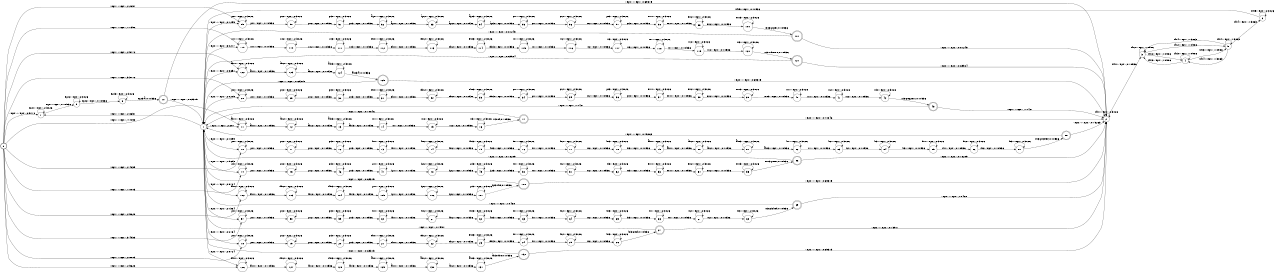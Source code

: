 digraph FST {
rankdir = LR;
size = "8.5,11";
center = 1;
orientation = Portrait;
ranksep = "0.4";
nodesep = "0.25";
0 [label = "0", shape = circle, style = bold, fontsize = 14]
	0 -> 7 [label = "<eps>:<eps>/2.5772", fontsize = 14];
	0 -> 11 [label = "<eps>:<eps>/4.4098", fontsize = 14];
	0 -> 18 [label = "<eps>:<eps>/2.8003", fontsize = 14];
	0 -> 28 [label = "<eps>:<eps>/3.3112", fontsize = 14];
	0 -> 44 [label = "<eps>:<eps>/1.0003", fontsize = 14];
	0 -> 57 [label = "<eps>:<eps>/3.4935", fontsize = 14];
	0 -> 70 [label = "<eps>:<eps>/2.4639", fontsize = 14];
	0 -> 89 [label = "<eps>:<eps>/2.2697", fontsize = 14];
	0 -> 102 [label = "<eps>:<eps>/2.9628", fontsize = 14];
	0 -> 109 [label = "<eps>:<eps>/1.7356", fontsize = 14];
	0 -> 122 [label = "<eps>:<eps>/2.5772", fontsize = 14];
	0 -> 126 [label = "<eps>:<eps>/2.9628", fontsize = 14];
1 [label = "1", shape = circle, style = solid, fontsize = 14]
	1 -> 7 [label = "<eps>:<eps>/2.8651", fontsize = 14];
	1 -> 11 [label = "<eps>:<eps>/2.287", fontsize = 14];
	1 -> 18 [label = "<eps>:<eps>/2.2164", fontsize = 14];
	1 -> 28 [label = "<eps>:<eps>/2.0209", fontsize = 14];
	1 -> 44 [label = "<eps>:<eps>/1.9693", fontsize = 14];
	1 -> 57 [label = "<eps>:<eps>/2.1364", fontsize = 14];
	1 -> 70 [label = "<eps>:<eps>/2.1399", fontsize = 14];
	1 -> 89 [label = "<eps>:<eps>/2.1259", fontsize = 14];
	1 -> 102 [label = "<eps>:<eps>/2.8724", fontsize = 14];
	1 -> 109 [label = "<eps>:<eps>/3.0217", fontsize = 14];
	1 -> 122 [label = "<eps>:<eps>/2.8651", fontsize = 14];
	1 -> 126 [label = "<eps>:<eps>/2.8724", fontsize = 14];
2 [label = "2", shape = circle, style = solid, fontsize = 14]
	2 -> 2 [label = "sil_1:<eps>/2.3026", fontsize = 14];
	2 -> 3 [label = "sil_1:<eps>/0.10536", fontsize = 14];
3 [label = "3", shape = circle, style = solid, fontsize = 14]
	3 -> 3 [label = "sil_2:<eps>/1.0986", fontsize = 14];
	3 -> 4 [label = "sil_2:<eps>/1.0986", fontsize = 14];
	3 -> 5 [label = "sil_2:<eps>/1.0986", fontsize = 14];
4 [label = "4", shape = circle, style = solid, fontsize = 14]
	4 -> 3 [label = "sil_3:<eps>/1.0986", fontsize = 14];
	4 -> 4 [label = "sil_3:<eps>/1.0986", fontsize = 14];
	4 -> 5 [label = "sil_3:<eps>/1.0986", fontsize = 14];
5 [label = "5", shape = circle, style = solid, fontsize = 14]
	5 -> 3 [label = "sil_4:<eps>/1.3863", fontsize = 14];
	5 -> 4 [label = "sil_4:<eps>/1.3863", fontsize = 14];
	5 -> 5 [label = "sil_4:<eps>/1.3863", fontsize = 14];
	5 -> 6 [label = "sil_4:<eps>/1.3863", fontsize = 14];
6 [label = "6", shape = circle, style = solid, fontsize = 14]
	6 -> 6 [label = "sil_5:<eps>/2.3026", fontsize = 14];
	6 -> 1 [label = "sil_5:<eps>/0.10536", fontsize = 14];
7 [label = "7", shape = circle, style = solid, fontsize = 14]
	7 -> 7 [label = "ey_1:<eps>/2.3026", fontsize = 14];
	7 -> 8 [label = "ey_1:<eps>/0.10536", fontsize = 14];
8 [label = "8", shape = circle, style = solid, fontsize = 14]
	8 -> 8 [label = "ey_2:<eps>/2.3026", fontsize = 14];
	8 -> 9 [label = "ey_2:<eps>/0.10536", fontsize = 14];
9 [label = "9", shape = circle, style = solid, fontsize = 14]
	9 -> 9 [label = "ey_3:<eps>/2.3026", fontsize = 14];
	9 -> 10 [label = "ey_3:a/0.10536", fontsize = 14];
10 [label = "10", shape = doublecircle, style = solid, fontsize = 14]
	10 -> 1 [label = "<eps>:<eps>/0.69315", fontsize = 14];
	10 -> 2 [label = "<eps>:<eps>/0.69315", fontsize = 14];
11 [label = "11", shape = circle, style = solid, fontsize = 14]
	11 -> 11 [label = "ah_1:<eps>/2.3026", fontsize = 14];
	11 -> 12 [label = "ah_1:<eps>/0.10536", fontsize = 14];
12 [label = "12", shape = circle, style = solid, fontsize = 14]
	12 -> 12 [label = "ah_2:<eps>/2.3026", fontsize = 14];
	12 -> 13 [label = "ah_2:<eps>/0.10536", fontsize = 14];
13 [label = "13", shape = circle, style = solid, fontsize = 14]
	13 -> 13 [label = "ah_3:<eps>/2.3026", fontsize = 14];
	13 -> 14 [label = "ah_3:<eps>/0.10536", fontsize = 14];
14 [label = "14", shape = circle, style = solid, fontsize = 14]
	14 -> 14 [label = "v_1:<eps>/2.3026", fontsize = 14];
	14 -> 15 [label = "v_1:<eps>/0.10536", fontsize = 14];
15 [label = "15", shape = circle, style = solid, fontsize = 14]
	15 -> 15 [label = "v_2:<eps>/2.3026", fontsize = 14];
	15 -> 16 [label = "v_2:<eps>/0.10536", fontsize = 14];
16 [label = "16", shape = circle, style = solid, fontsize = 14]
	16 -> 16 [label = "v_3:<eps>/2.3026", fontsize = 14];
	16 -> 17 [label = "v_3:of/0.10536", fontsize = 14];
17 [label = "17", shape = doublecircle, style = solid, fontsize = 14]
	17 -> 1 [label = "<eps>:<eps>/0.70846", fontsize = 14];
	17 -> 2 [label = "<eps>:<eps>/0.70846", fontsize = 14];
18 [label = "18", shape = circle, style = solid, fontsize = 14]
	18 -> 18 [label = "p_1:<eps>/2.3026", fontsize = 14];
	18 -> 19 [label = "p_1:<eps>/0.10536", fontsize = 14];
19 [label = "19", shape = circle, style = solid, fontsize = 14]
	19 -> 19 [label = "p_2:<eps>/2.3026", fontsize = 14];
	19 -> 20 [label = "p_2:<eps>/0.10536", fontsize = 14];
20 [label = "20", shape = circle, style = solid, fontsize = 14]
	20 -> 20 [label = "p_3:<eps>/2.3026", fontsize = 14];
	20 -> 21 [label = "p_3:<eps>/0.10536", fontsize = 14];
21 [label = "21", shape = circle, style = solid, fontsize = 14]
	21 -> 21 [label = "eh_1:<eps>/2.3026", fontsize = 14];
	21 -> 22 [label = "eh_1:<eps>/0.10536", fontsize = 14];
22 [label = "22", shape = circle, style = solid, fontsize = 14]
	22 -> 22 [label = "eh_2:<eps>/2.3026", fontsize = 14];
	22 -> 23 [label = "eh_2:<eps>/0.10536", fontsize = 14];
23 [label = "23", shape = circle, style = solid, fontsize = 14]
	23 -> 23 [label = "eh_3:<eps>/2.3026", fontsize = 14];
	23 -> 24 [label = "eh_3:<eps>/0.10536", fontsize = 14];
24 [label = "24", shape = circle, style = solid, fontsize = 14]
	24 -> 24 [label = "k_1:<eps>/2.3026", fontsize = 14];
	24 -> 25 [label = "k_1:<eps>/0.10536", fontsize = 14];
25 [label = "25", shape = circle, style = solid, fontsize = 14]
	25 -> 25 [label = "k_2:<eps>/2.3026", fontsize = 14];
	25 -> 26 [label = "k_2:<eps>/0.10536", fontsize = 14];
26 [label = "26", shape = circle, style = solid, fontsize = 14]
	26 -> 26 [label = "k_3:<eps>/2.3026", fontsize = 14];
	26 -> 27 [label = "k_3:peck/0.10536", fontsize = 14];
27 [label = "27", shape = doublecircle, style = solid, fontsize = 14]
	27 -> 1 [label = "<eps>:<eps>/0.75911", fontsize = 14];
	27 -> 2 [label = "<eps>:<eps>/0.75911", fontsize = 14];
28 [label = "28", shape = circle, style = solid, fontsize = 14]
	28 -> 28 [label = "p_1:<eps>/2.3026", fontsize = 14];
	28 -> 29 [label = "p_1:<eps>/0.10536", fontsize = 14];
29 [label = "29", shape = circle, style = solid, fontsize = 14]
	29 -> 29 [label = "p_2:<eps>/2.3026", fontsize = 14];
	29 -> 30 [label = "p_2:<eps>/0.10536", fontsize = 14];
30 [label = "30", shape = circle, style = solid, fontsize = 14]
	30 -> 30 [label = "p_3:<eps>/2.3026", fontsize = 14];
	30 -> 31 [label = "p_3:<eps>/0.10536", fontsize = 14];
31 [label = "31", shape = circle, style = solid, fontsize = 14]
	31 -> 31 [label = "eh_1:<eps>/2.3026", fontsize = 14];
	31 -> 32 [label = "eh_1:<eps>/0.10536", fontsize = 14];
32 [label = "32", shape = circle, style = solid, fontsize = 14]
	32 -> 32 [label = "eh_2:<eps>/2.3026", fontsize = 14];
	32 -> 33 [label = "eh_2:<eps>/0.10536", fontsize = 14];
33 [label = "33", shape = circle, style = solid, fontsize = 14]
	33 -> 33 [label = "eh_3:<eps>/2.3026", fontsize = 14];
	33 -> 34 [label = "eh_3:<eps>/0.10536", fontsize = 14];
34 [label = "34", shape = circle, style = solid, fontsize = 14]
	34 -> 34 [label = "p_1:<eps>/2.3026", fontsize = 14];
	34 -> 35 [label = "p_1:<eps>/0.10536", fontsize = 14];
35 [label = "35", shape = circle, style = solid, fontsize = 14]
	35 -> 35 [label = "p_2:<eps>/2.3026", fontsize = 14];
	35 -> 36 [label = "p_2:<eps>/0.10536", fontsize = 14];
36 [label = "36", shape = circle, style = solid, fontsize = 14]
	36 -> 36 [label = "p_3:<eps>/2.3026", fontsize = 14];
	36 -> 37 [label = "p_3:<eps>/0.10536", fontsize = 14];
37 [label = "37", shape = circle, style = solid, fontsize = 14]
	37 -> 37 [label = "er_1:<eps>/2.3026", fontsize = 14];
	37 -> 38 [label = "er_1:<eps>/0.10536", fontsize = 14];
38 [label = "38", shape = circle, style = solid, fontsize = 14]
	38 -> 38 [label = "er_2:<eps>/2.3026", fontsize = 14];
	38 -> 39 [label = "er_2:<eps>/0.10536", fontsize = 14];
39 [label = "39", shape = circle, style = solid, fontsize = 14]
	39 -> 39 [label = "er_3:<eps>/2.3026", fontsize = 14];
	39 -> 40 [label = "er_3:<eps>/0.10536", fontsize = 14];
40 [label = "40", shape = circle, style = solid, fontsize = 14]
	40 -> 40 [label = "z_1:<eps>/2.3026", fontsize = 14];
	40 -> 41 [label = "z_1:<eps>/0.10536", fontsize = 14];
41 [label = "41", shape = circle, style = solid, fontsize = 14]
	41 -> 41 [label = "z_2:<eps>/2.3026", fontsize = 14];
	41 -> 42 [label = "z_2:<eps>/0.10536", fontsize = 14];
42 [label = "42", shape = circle, style = solid, fontsize = 14]
	42 -> 42 [label = "z_3:<eps>/2.3026", fontsize = 14];
	42 -> 43 [label = "z_3:peppers/0.10536", fontsize = 14];
43 [label = "43", shape = doublecircle, style = solid, fontsize = 14]
	43 -> 1 [label = "<eps>:<eps>/1.1421", fontsize = 14];
	43 -> 2 [label = "<eps>:<eps>/1.1421", fontsize = 14];
44 [label = "44", shape = circle, style = solid, fontsize = 14]
	44 -> 44 [label = "p_1:<eps>/2.3026", fontsize = 14];
	44 -> 45 [label = "p_1:<eps>/0.10536", fontsize = 14];
45 [label = "45", shape = circle, style = solid, fontsize = 14]
	45 -> 45 [label = "p_2:<eps>/2.3026", fontsize = 14];
	45 -> 46 [label = "p_2:<eps>/0.10536", fontsize = 14];
46 [label = "46", shape = circle, style = solid, fontsize = 14]
	46 -> 46 [label = "p_3:<eps>/2.3026", fontsize = 14];
	46 -> 47 [label = "p_3:<eps>/0.10536", fontsize = 14];
47 [label = "47", shape = circle, style = solid, fontsize = 14]
	47 -> 47 [label = "iy_1:<eps>/2.3026", fontsize = 14];
	47 -> 48 [label = "iy_1:<eps>/0.10536", fontsize = 14];
48 [label = "48", shape = circle, style = solid, fontsize = 14]
	48 -> 48 [label = "iy_2:<eps>/2.3026", fontsize = 14];
	48 -> 49 [label = "iy_2:<eps>/0.10536", fontsize = 14];
49 [label = "49", shape = circle, style = solid, fontsize = 14]
	49 -> 49 [label = "iy_3:<eps>/2.3026", fontsize = 14];
	49 -> 50 [label = "iy_3:<eps>/0.10536", fontsize = 14];
50 [label = "50", shape = circle, style = solid, fontsize = 14]
	50 -> 50 [label = "t_1:<eps>/2.3026", fontsize = 14];
	50 -> 51 [label = "t_1:<eps>/0.10536", fontsize = 14];
51 [label = "51", shape = circle, style = solid, fontsize = 14]
	51 -> 51 [label = "t_2:<eps>/2.3026", fontsize = 14];
	51 -> 52 [label = "t_2:<eps>/0.10536", fontsize = 14];
52 [label = "52", shape = circle, style = solid, fontsize = 14]
	52 -> 52 [label = "t_3:<eps>/2.3026", fontsize = 14];
	52 -> 53 [label = "t_3:<eps>/0.10536", fontsize = 14];
53 [label = "53", shape = circle, style = solid, fontsize = 14]
	53 -> 53 [label = "er_1:<eps>/2.3026", fontsize = 14];
	53 -> 54 [label = "er_1:<eps>/0.10536", fontsize = 14];
54 [label = "54", shape = circle, style = solid, fontsize = 14]
	54 -> 54 [label = "er_2:<eps>/2.3026", fontsize = 14];
	54 -> 55 [label = "er_2:<eps>/0.10536", fontsize = 14];
55 [label = "55", shape = circle, style = solid, fontsize = 14]
	55 -> 55 [label = "er_3:<eps>/2.3026", fontsize = 14];
	55 -> 56 [label = "er_3:peter/0.10536", fontsize = 14];
56 [label = "56", shape = doublecircle, style = solid, fontsize = 14]
	56 -> 1 [label = "<eps>:<eps>/0.78209", fontsize = 14];
	56 -> 2 [label = "<eps>:<eps>/0.78209", fontsize = 14];
57 [label = "57", shape = circle, style = solid, fontsize = 14]
	57 -> 57 [label = "p_1:<eps>/2.3026", fontsize = 14];
	57 -> 58 [label = "p_1:<eps>/0.10536", fontsize = 14];
58 [label = "58", shape = circle, style = solid, fontsize = 14]
	58 -> 58 [label = "p_2:<eps>/2.3026", fontsize = 14];
	58 -> 59 [label = "p_2:<eps>/0.10536", fontsize = 14];
59 [label = "59", shape = circle, style = solid, fontsize = 14]
	59 -> 59 [label = "p_3:<eps>/2.3026", fontsize = 14];
	59 -> 60 [label = "p_3:<eps>/0.10536", fontsize = 14];
60 [label = "60", shape = circle, style = solid, fontsize = 14]
	60 -> 60 [label = "ih_1:<eps>/2.3026", fontsize = 14];
	60 -> 61 [label = "ih_1:<eps>/0.10536", fontsize = 14];
61 [label = "61", shape = circle, style = solid, fontsize = 14]
	61 -> 61 [label = "ih_2:<eps>/2.3026", fontsize = 14];
	61 -> 62 [label = "ih_2:<eps>/0.10536", fontsize = 14];
62 [label = "62", shape = circle, style = solid, fontsize = 14]
	62 -> 62 [label = "ih_3:<eps>/2.3026", fontsize = 14];
	62 -> 63 [label = "ih_3:<eps>/0.10536", fontsize = 14];
63 [label = "63", shape = circle, style = solid, fontsize = 14]
	63 -> 63 [label = "k_1:<eps>/2.3026", fontsize = 14];
	63 -> 64 [label = "k_1:<eps>/0.10536", fontsize = 14];
64 [label = "64", shape = circle, style = solid, fontsize = 14]
	64 -> 64 [label = "k_2:<eps>/2.3026", fontsize = 14];
	64 -> 65 [label = "k_2:<eps>/0.10536", fontsize = 14];
65 [label = "65", shape = circle, style = solid, fontsize = 14]
	65 -> 65 [label = "k_3:<eps>/2.3026", fontsize = 14];
	65 -> 66 [label = "k_3:<eps>/0.10536", fontsize = 14];
66 [label = "66", shape = circle, style = solid, fontsize = 14]
	66 -> 66 [label = "t_1:<eps>/2.3026", fontsize = 14];
	66 -> 67 [label = "t_1:<eps>/0.10536", fontsize = 14];
67 [label = "67", shape = circle, style = solid, fontsize = 14]
	67 -> 67 [label = "t_2:<eps>/2.3026", fontsize = 14];
	67 -> 68 [label = "t_2:<eps>/0.10536", fontsize = 14];
68 [label = "68", shape = circle, style = solid, fontsize = 14]
	68 -> 68 [label = "t_3:<eps>/2.3026", fontsize = 14];
	68 -> 69 [label = "t_3:picked/0.10536", fontsize = 14];
69 [label = "69", shape = doublecircle, style = solid, fontsize = 14]
	69 -> 1 [label = "<eps>:<eps>/1.0468", fontsize = 14];
	69 -> 2 [label = "<eps>:<eps>/1.0468", fontsize = 14];
70 [label = "70", shape = circle, style = solid, fontsize = 14]
	70 -> 70 [label = "p_1:<eps>/2.3026", fontsize = 14];
	70 -> 71 [label = "p_1:<eps>/0.10536", fontsize = 14];
71 [label = "71", shape = circle, style = solid, fontsize = 14]
	71 -> 71 [label = "p_2:<eps>/2.3026", fontsize = 14];
	71 -> 72 [label = "p_2:<eps>/0.10536", fontsize = 14];
72 [label = "72", shape = circle, style = solid, fontsize = 14]
	72 -> 72 [label = "p_3:<eps>/2.3026", fontsize = 14];
	72 -> 73 [label = "p_3:<eps>/0.10536", fontsize = 14];
73 [label = "73", shape = circle, style = solid, fontsize = 14]
	73 -> 73 [label = "ih_1:<eps>/2.3026", fontsize = 14];
	73 -> 74 [label = "ih_1:<eps>/0.10536", fontsize = 14];
74 [label = "74", shape = circle, style = solid, fontsize = 14]
	74 -> 74 [label = "ih_2:<eps>/2.3026", fontsize = 14];
	74 -> 75 [label = "ih_2:<eps>/0.10536", fontsize = 14];
75 [label = "75", shape = circle, style = solid, fontsize = 14]
	75 -> 75 [label = "ih_3:<eps>/2.3026", fontsize = 14];
	75 -> 76 [label = "ih_3:<eps>/0.10536", fontsize = 14];
76 [label = "76", shape = circle, style = solid, fontsize = 14]
	76 -> 76 [label = "k_1:<eps>/2.3026", fontsize = 14];
	76 -> 77 [label = "k_1:<eps>/0.10536", fontsize = 14];
77 [label = "77", shape = circle, style = solid, fontsize = 14]
	77 -> 77 [label = "k_2:<eps>/2.3026", fontsize = 14];
	77 -> 78 [label = "k_2:<eps>/0.10536", fontsize = 14];
78 [label = "78", shape = circle, style = solid, fontsize = 14]
	78 -> 78 [label = "k_3:<eps>/2.3026", fontsize = 14];
	78 -> 79 [label = "k_3:<eps>/0.10536", fontsize = 14];
79 [label = "79", shape = circle, style = solid, fontsize = 14]
	79 -> 79 [label = "ah_1:<eps>/2.3026", fontsize = 14];
	79 -> 80 [label = "ah_1:<eps>/0.10536", fontsize = 14];
80 [label = "80", shape = circle, style = solid, fontsize = 14]
	80 -> 80 [label = "ah_2:<eps>/2.3026", fontsize = 14];
	80 -> 81 [label = "ah_2:<eps>/0.10536", fontsize = 14];
81 [label = "81", shape = circle, style = solid, fontsize = 14]
	81 -> 81 [label = "ah_3:<eps>/2.3026", fontsize = 14];
	81 -> 82 [label = "ah_3:<eps>/0.10536", fontsize = 14];
82 [label = "82", shape = circle, style = solid, fontsize = 14]
	82 -> 82 [label = "l_1:<eps>/2.3026", fontsize = 14];
	82 -> 83 [label = "l_1:<eps>/0.10536", fontsize = 14];
83 [label = "83", shape = circle, style = solid, fontsize = 14]
	83 -> 83 [label = "l_2:<eps>/2.3026", fontsize = 14];
	83 -> 84 [label = "l_2:<eps>/0.10536", fontsize = 14];
84 [label = "84", shape = circle, style = solid, fontsize = 14]
	84 -> 84 [label = "l_3:<eps>/2.3026", fontsize = 14];
	84 -> 85 [label = "l_3:<eps>/0.10536", fontsize = 14];
85 [label = "85", shape = circle, style = solid, fontsize = 14]
	85 -> 85 [label = "d_1:<eps>/2.3026", fontsize = 14];
	85 -> 86 [label = "d_1:<eps>/0.10536", fontsize = 14];
86 [label = "86", shape = circle, style = solid, fontsize = 14]
	86 -> 86 [label = "d_2:<eps>/2.3026", fontsize = 14];
	86 -> 87 [label = "d_2:<eps>/0.10536", fontsize = 14];
87 [label = "87", shape = circle, style = solid, fontsize = 14]
	87 -> 87 [label = "d_3:<eps>/2.3026", fontsize = 14];
	87 -> 88 [label = "d_3:pickled/0.10536", fontsize = 14];
88 [label = "88", shape = doublecircle, style = solid, fontsize = 14]
	88 -> 1 [label = "<eps>:<eps>/0.75263", fontsize = 14];
	88 -> 2 [label = "<eps>:<eps>/0.75263", fontsize = 14];
89 [label = "89", shape = circle, style = solid, fontsize = 14]
	89 -> 89 [label = "p_1:<eps>/2.3026", fontsize = 14];
	89 -> 90 [label = "p_1:<eps>/0.10536", fontsize = 14];
90 [label = "90", shape = circle, style = solid, fontsize = 14]
	90 -> 90 [label = "p_2:<eps>/2.3026", fontsize = 14];
	90 -> 91 [label = "p_2:<eps>/0.10536", fontsize = 14];
91 [label = "91", shape = circle, style = solid, fontsize = 14]
	91 -> 91 [label = "p_3:<eps>/2.3026", fontsize = 14];
	91 -> 92 [label = "p_3:<eps>/0.10536", fontsize = 14];
92 [label = "92", shape = circle, style = solid, fontsize = 14]
	92 -> 92 [label = "ay_1:<eps>/2.3026", fontsize = 14];
	92 -> 93 [label = "ay_1:<eps>/0.10536", fontsize = 14];
93 [label = "93", shape = circle, style = solid, fontsize = 14]
	93 -> 93 [label = "ay_2:<eps>/2.3026", fontsize = 14];
	93 -> 94 [label = "ay_2:<eps>/0.10536", fontsize = 14];
94 [label = "94", shape = circle, style = solid, fontsize = 14]
	94 -> 94 [label = "ay_3:<eps>/2.3026", fontsize = 14];
	94 -> 95 [label = "ay_3:<eps>/0.10536", fontsize = 14];
95 [label = "95", shape = circle, style = solid, fontsize = 14]
	95 -> 95 [label = "p_1:<eps>/2.3026", fontsize = 14];
	95 -> 96 [label = "p_1:<eps>/0.10536", fontsize = 14];
96 [label = "96", shape = circle, style = solid, fontsize = 14]
	96 -> 96 [label = "p_2:<eps>/2.3026", fontsize = 14];
	96 -> 97 [label = "p_2:<eps>/0.10536", fontsize = 14];
97 [label = "97", shape = circle, style = solid, fontsize = 14]
	97 -> 97 [label = "p_3:<eps>/2.3026", fontsize = 14];
	97 -> 98 [label = "p_3:<eps>/0.10536", fontsize = 14];
98 [label = "98", shape = circle, style = solid, fontsize = 14]
	98 -> 98 [label = "er_1:<eps>/2.3026", fontsize = 14];
	98 -> 99 [label = "er_1:<eps>/0.10536", fontsize = 14];
99 [label = "99", shape = circle, style = solid, fontsize = 14]
	99 -> 99 [label = "er_2:<eps>/2.3026", fontsize = 14];
	99 -> 100 [label = "er_2:<eps>/0.10536", fontsize = 14];
100 [label = "100", shape = circle, style = solid, fontsize = 14]
	100 -> 100 [label = "er_3:<eps>/2.3026", fontsize = 14];
	100 -> 101 [label = "er_3:piper/0.10536", fontsize = 14];
101 [label = "101", shape = doublecircle, style = solid, fontsize = 14]
	101 -> 1 [label = "<eps>:<eps>/0.81245", fontsize = 14];
	101 -> 2 [label = "<eps>:<eps>/0.81245", fontsize = 14];
102 [label = "102", shape = circle, style = solid, fontsize = 14]
	102 -> 102 [label = "dh_1:<eps>/2.3026", fontsize = 14];
	102 -> 103 [label = "dh_1:<eps>/0.10536", fontsize = 14];
103 [label = "103", shape = circle, style = solid, fontsize = 14]
	103 -> 103 [label = "dh_2:<eps>/2.3026", fontsize = 14];
	103 -> 104 [label = "dh_2:<eps>/0.10536", fontsize = 14];
104 [label = "104", shape = circle, style = solid, fontsize = 14]
	104 -> 104 [label = "dh_3:<eps>/2.3026", fontsize = 14];
	104 -> 105 [label = "dh_3:<eps>/0.10536", fontsize = 14];
105 [label = "105", shape = circle, style = solid, fontsize = 14]
	105 -> 105 [label = "iy_1:<eps>/2.3026", fontsize = 14];
	105 -> 106 [label = "iy_1:<eps>/0.10536", fontsize = 14];
106 [label = "106", shape = circle, style = solid, fontsize = 14]
	106 -> 106 [label = "iy_2:<eps>/2.3026", fontsize = 14];
	106 -> 107 [label = "iy_2:<eps>/0.10536", fontsize = 14];
107 [label = "107", shape = circle, style = solid, fontsize = 14]
	107 -> 107 [label = "iy_3:<eps>/2.3026", fontsize = 14];
	107 -> 108 [label = "iy_3:the/0.10536", fontsize = 14];
108 [label = "108", shape = doublecircle, style = solid, fontsize = 14]
	108 -> 1 [label = "<eps>:<eps>/0.69315", fontsize = 14];
	108 -> 2 [label = "<eps>:<eps>/0.69315", fontsize = 14];
109 [label = "109", shape = circle, style = solid, fontsize = 14]
	109 -> 109 [label = "w_1:<eps>/2.3026", fontsize = 14];
	109 -> 110 [label = "w_1:<eps>/0.10536", fontsize = 14];
110 [label = "110", shape = circle, style = solid, fontsize = 14]
	110 -> 110 [label = "w_2:<eps>/2.3026", fontsize = 14];
	110 -> 111 [label = "w_2:<eps>/0.10536", fontsize = 14];
111 [label = "111", shape = circle, style = solid, fontsize = 14]
	111 -> 111 [label = "w_3:<eps>/2.3026", fontsize = 14];
	111 -> 112 [label = "w_3:<eps>/0.10536", fontsize = 14];
112 [label = "112", shape = circle, style = solid, fontsize = 14]
	112 -> 112 [label = "eh_1:<eps>/2.3026", fontsize = 14];
	112 -> 113 [label = "eh_1:<eps>/0.10536", fontsize = 14];
113 [label = "113", shape = circle, style = solid, fontsize = 14]
	113 -> 113 [label = "eh_2:<eps>/2.3026", fontsize = 14];
	113 -> 114 [label = "eh_2:<eps>/0.10536", fontsize = 14];
114 [label = "114", shape = circle, style = solid, fontsize = 14]
	114 -> 114 [label = "eh_3:<eps>/2.3026", fontsize = 14];
	114 -> 115 [label = "eh_3:<eps>/0.10536", fontsize = 14];
115 [label = "115", shape = circle, style = solid, fontsize = 14]
	115 -> 115 [label = "r_1:<eps>/2.3026", fontsize = 14];
	115 -> 116 [label = "r_1:<eps>/0.10536", fontsize = 14];
116 [label = "116", shape = circle, style = solid, fontsize = 14]
	116 -> 116 [label = "r_2:<eps>/2.3026", fontsize = 14];
	116 -> 117 [label = "r_2:<eps>/0.10536", fontsize = 14];
117 [label = "117", shape = circle, style = solid, fontsize = 14]
	117 -> 117 [label = "r_3:<eps>/2.3026", fontsize = 14];
	117 -> 118 [label = "r_3:<eps>/0.10536", fontsize = 14];
118 [label = "118", shape = circle, style = solid, fontsize = 14]
	118 -> 118 [label = "z_1:<eps>/2.3026", fontsize = 14];
	118 -> 119 [label = "z_1:<eps>/0.10536", fontsize = 14];
119 [label = "119", shape = circle, style = solid, fontsize = 14]
	119 -> 119 [label = "z_2:<eps>/2.3026", fontsize = 14];
	119 -> 120 [label = "z_2:<eps>/0.10536", fontsize = 14];
120 [label = "120", shape = circle, style = solid, fontsize = 14]
	120 -> 120 [label = "z_3:<eps>/2.3026", fontsize = 14];
	120 -> 121 [label = "z_3:where's/0.10536", fontsize = 14];
121 [label = "121", shape = doublecircle, style = solid, fontsize = 14]
	121 -> 1 [label = "<eps>:<eps>/0.69924", fontsize = 14];
	121 -> 2 [label = "<eps>:<eps>/0.69924", fontsize = 14];
122 [label = "122", shape = circle, style = solid, fontsize = 14]
	122 -> 122 [label = "ah_1:<eps>/2.3026", fontsize = 14];
	122 -> 123 [label = "ah_1:<eps>/0.10536", fontsize = 14];
123 [label = "123", shape = circle, style = solid, fontsize = 14]
	123 -> 123 [label = "ah_2:<eps>/2.3026", fontsize = 14];
	123 -> 124 [label = "ah_2:<eps>/0.10536", fontsize = 14];
124 [label = "124", shape = circle, style = solid, fontsize = 14]
	124 -> 124 [label = "ah_3:<eps>/2.3026", fontsize = 14];
	124 -> 125 [label = "ah_3:a/0.10536", fontsize = 14];
125 [label = "125", shape = doublecircle, style = solid, fontsize = 14]
	125 -> 1 [label = "<eps>:<eps>/0.69315", fontsize = 14];
	125 -> 2 [label = "<eps>:<eps>/0.69315", fontsize = 14];
126 [label = "126", shape = circle, style = solid, fontsize = 14]
	126 -> 126 [label = "dh_1:<eps>/2.3026", fontsize = 14];
	126 -> 127 [label = "dh_1:<eps>/0.10536", fontsize = 14];
127 [label = "127", shape = circle, style = solid, fontsize = 14]
	127 -> 127 [label = "dh_2:<eps>/2.3026", fontsize = 14];
	127 -> 128 [label = "dh_2:<eps>/0.10536", fontsize = 14];
128 [label = "128", shape = circle, style = solid, fontsize = 14]
	128 -> 128 [label = "dh_3:<eps>/2.3026", fontsize = 14];
	128 -> 129 [label = "dh_3:<eps>/0.10536", fontsize = 14];
129 [label = "129", shape = circle, style = solid, fontsize = 14]
	129 -> 129 [label = "ah_1:<eps>/2.3026", fontsize = 14];
	129 -> 130 [label = "ah_1:<eps>/0.10536", fontsize = 14];
130 [label = "130", shape = circle, style = solid, fontsize = 14]
	130 -> 130 [label = "ah_2:<eps>/2.3026", fontsize = 14];
	130 -> 131 [label = "ah_2:<eps>/0.10536", fontsize = 14];
131 [label = "131", shape = circle, style = solid, fontsize = 14]
	131 -> 131 [label = "ah_3:<eps>/2.3026", fontsize = 14];
	131 -> 132 [label = "ah_3:the/0.10536", fontsize = 14];
132 [label = "132", shape = doublecircle, style = solid, fontsize = 14]
	132 -> 1 [label = "<eps>:<eps>/0.69315", fontsize = 14];
	132 -> 2 [label = "<eps>:<eps>/0.69315", fontsize = 14];
}
